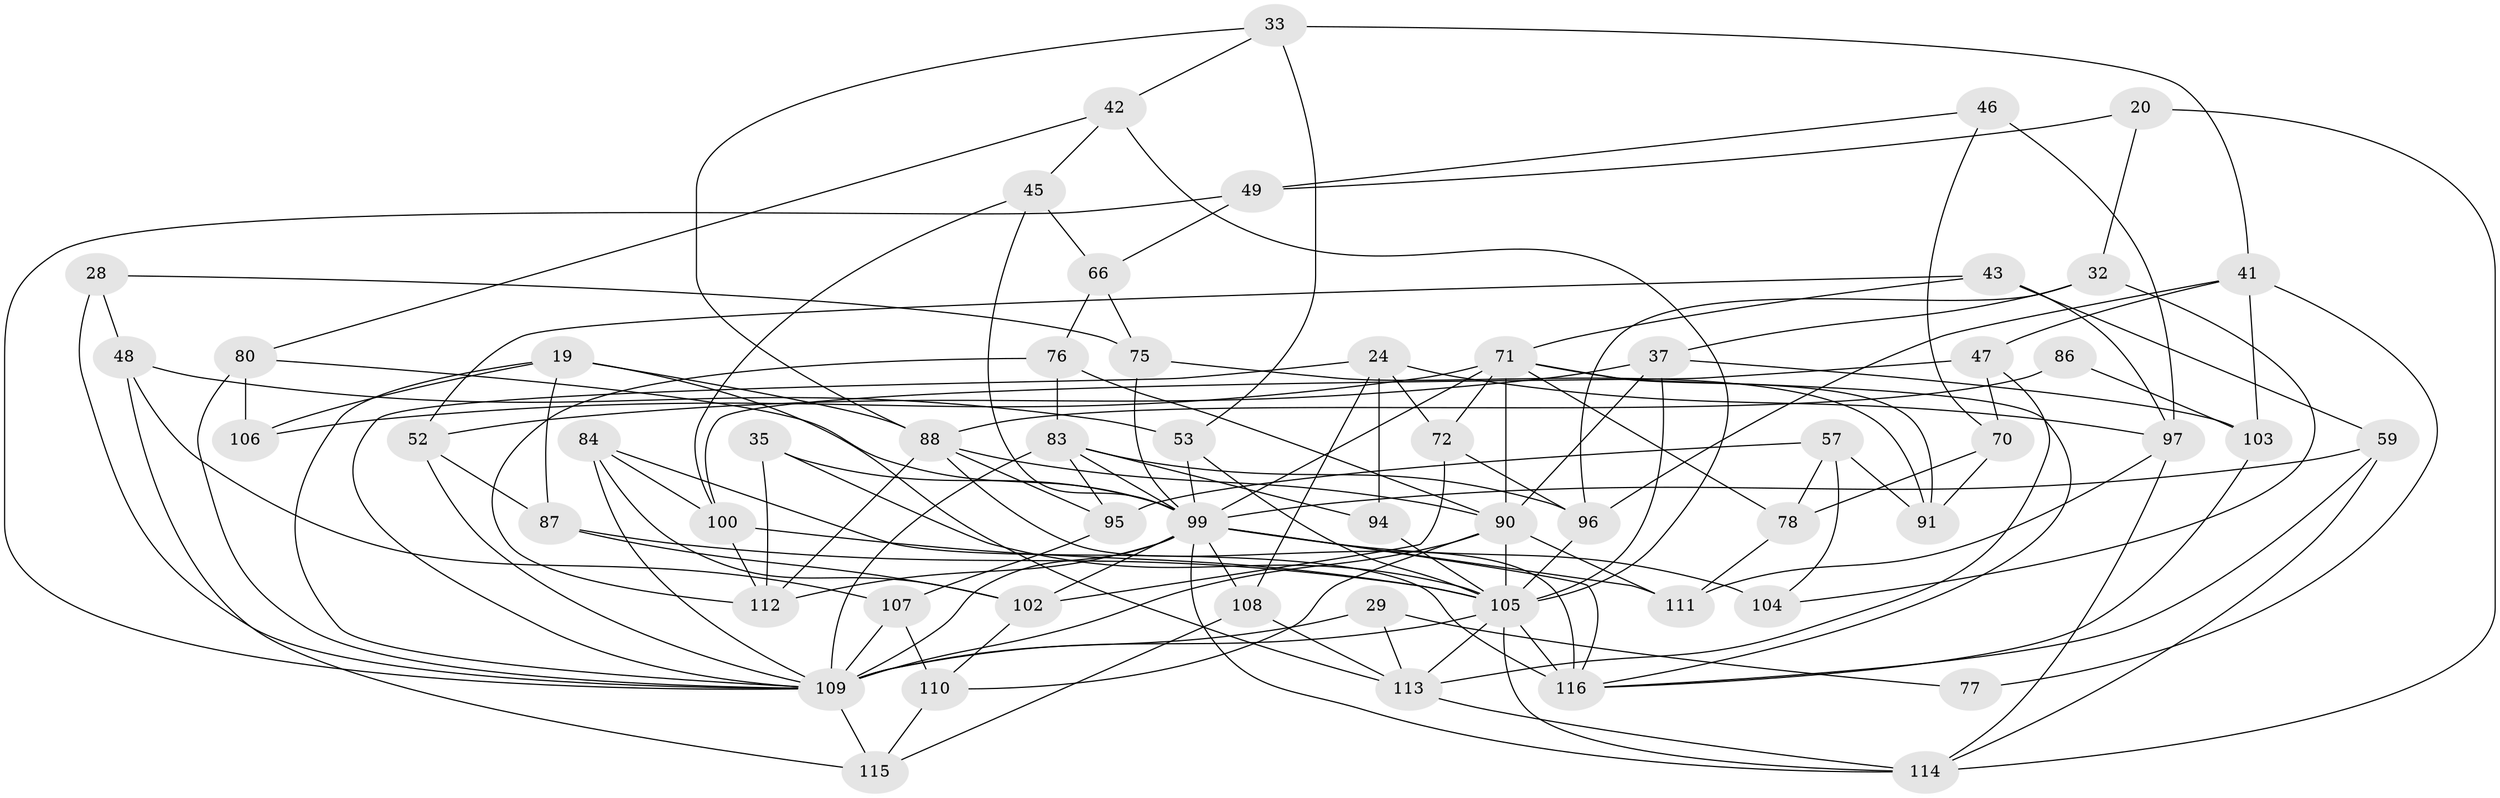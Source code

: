 // original degree distribution, {4: 1.0}
// Generated by graph-tools (version 1.1) at 2025/57/03/09/25 04:57:58]
// undirected, 58 vertices, 140 edges
graph export_dot {
graph [start="1"]
  node [color=gray90,style=filled];
  19 [super="+6"];
  20;
  24 [super="+23"];
  28;
  29 [super="+25"];
  32;
  33;
  35;
  37 [super="+11"];
  41 [super="+34"];
  42;
  43;
  45;
  46;
  47;
  48;
  49;
  52;
  53;
  57;
  59;
  66;
  70;
  71 [super="+62"];
  72;
  75;
  76;
  77;
  78;
  80 [super="+36"];
  83 [super="+54"];
  84;
  86;
  87;
  88 [super="+5+69"];
  90 [super="+8+40+68"];
  91;
  94;
  95;
  96 [super="+55+85"];
  97 [super="+3"];
  99 [super="+22+79+44+81+92"];
  100 [super="+60"];
  102 [super="+63"];
  103;
  104 [super="+58"];
  105 [super="+65+101"];
  106;
  107;
  108;
  109 [super="+89+67"];
  110;
  111;
  112 [super="+21"];
  113 [super="+13+73"];
  114 [super="+16+82"];
  115;
  116 [super="+1+64+93"];
  19 -- 106;
  19 -- 88 [weight=2];
  19 -- 113;
  19 -- 87;
  19 -- 109;
  20 -- 32;
  20 -- 49;
  20 -- 114 [weight=2];
  24 -- 94 [weight=2];
  24 -- 97;
  24 -- 72;
  24 -- 108;
  24 -- 109;
  28 -- 75;
  28 -- 48;
  28 -- 109 [weight=2];
  29 -- 77 [weight=2];
  29 -- 109 [weight=2];
  29 -- 113 [weight=2];
  32 -- 37;
  32 -- 104;
  32 -- 96;
  33 -- 42;
  33 -- 53;
  33 -- 41;
  33 -- 88;
  35 -- 105;
  35 -- 112 [weight=2];
  35 -- 99;
  37 -- 103;
  37 -- 90 [weight=2];
  37 -- 105;
  37 -- 52;
  41 -- 77 [weight=2];
  41 -- 47;
  41 -- 103;
  41 -- 96;
  42 -- 45;
  42 -- 80;
  42 -- 105;
  43 -- 52;
  43 -- 59;
  43 -- 97;
  43 -- 71;
  45 -- 100;
  45 -- 66;
  45 -- 99;
  46 -- 70;
  46 -- 49;
  46 -- 97 [weight=2];
  47 -- 100;
  47 -- 70;
  47 -- 113;
  48 -- 107;
  48 -- 115;
  48 -- 53;
  49 -- 66;
  49 -- 109;
  52 -- 87;
  52 -- 109;
  53 -- 99;
  53 -- 105;
  57 -- 78;
  57 -- 95;
  57 -- 91;
  57 -- 104;
  59 -- 99;
  59 -- 114;
  59 -- 116;
  66 -- 76;
  66 -- 75;
  70 -- 91;
  70 -- 78;
  71 -- 72;
  71 -- 90 [weight=2];
  71 -- 99 [weight=2];
  71 -- 106;
  71 -- 78;
  71 -- 91;
  71 -- 116;
  72 -- 96;
  72 -- 102;
  75 -- 99;
  75 -- 91;
  76 -- 112;
  76 -- 83;
  76 -- 90;
  78 -- 111;
  80 -- 106 [weight=2];
  80 -- 109 [weight=2];
  80 -- 99;
  83 -- 95;
  83 -- 94;
  83 -- 109 [weight=2];
  83 -- 99 [weight=2];
  83 -- 96;
  84 -- 102;
  84 -- 116;
  84 -- 109;
  84 -- 100;
  86 -- 103;
  86 -- 88 [weight=3];
  87 -- 102;
  87 -- 105;
  88 -- 112;
  88 -- 116;
  88 -- 95;
  88 -- 90;
  90 -- 110;
  90 -- 109;
  90 -- 111;
  90 -- 105;
  94 -- 105;
  95 -- 107;
  96 -- 105 [weight=4];
  97 -- 111;
  97 -- 114;
  99 -- 112;
  99 -- 116;
  99 -- 104 [weight=4];
  99 -- 109;
  99 -- 102 [weight=2];
  99 -- 108;
  99 -- 111;
  99 -- 114;
  100 -- 105 [weight=2];
  100 -- 112;
  102 -- 110;
  103 -- 116;
  105 -- 116 [weight=4];
  105 -- 113 [weight=2];
  105 -- 109 [weight=3];
  105 -- 114 [weight=2];
  107 -- 110;
  107 -- 109;
  108 -- 115;
  108 -- 113;
  109 -- 115;
  110 -- 115;
  113 -- 114;
}
